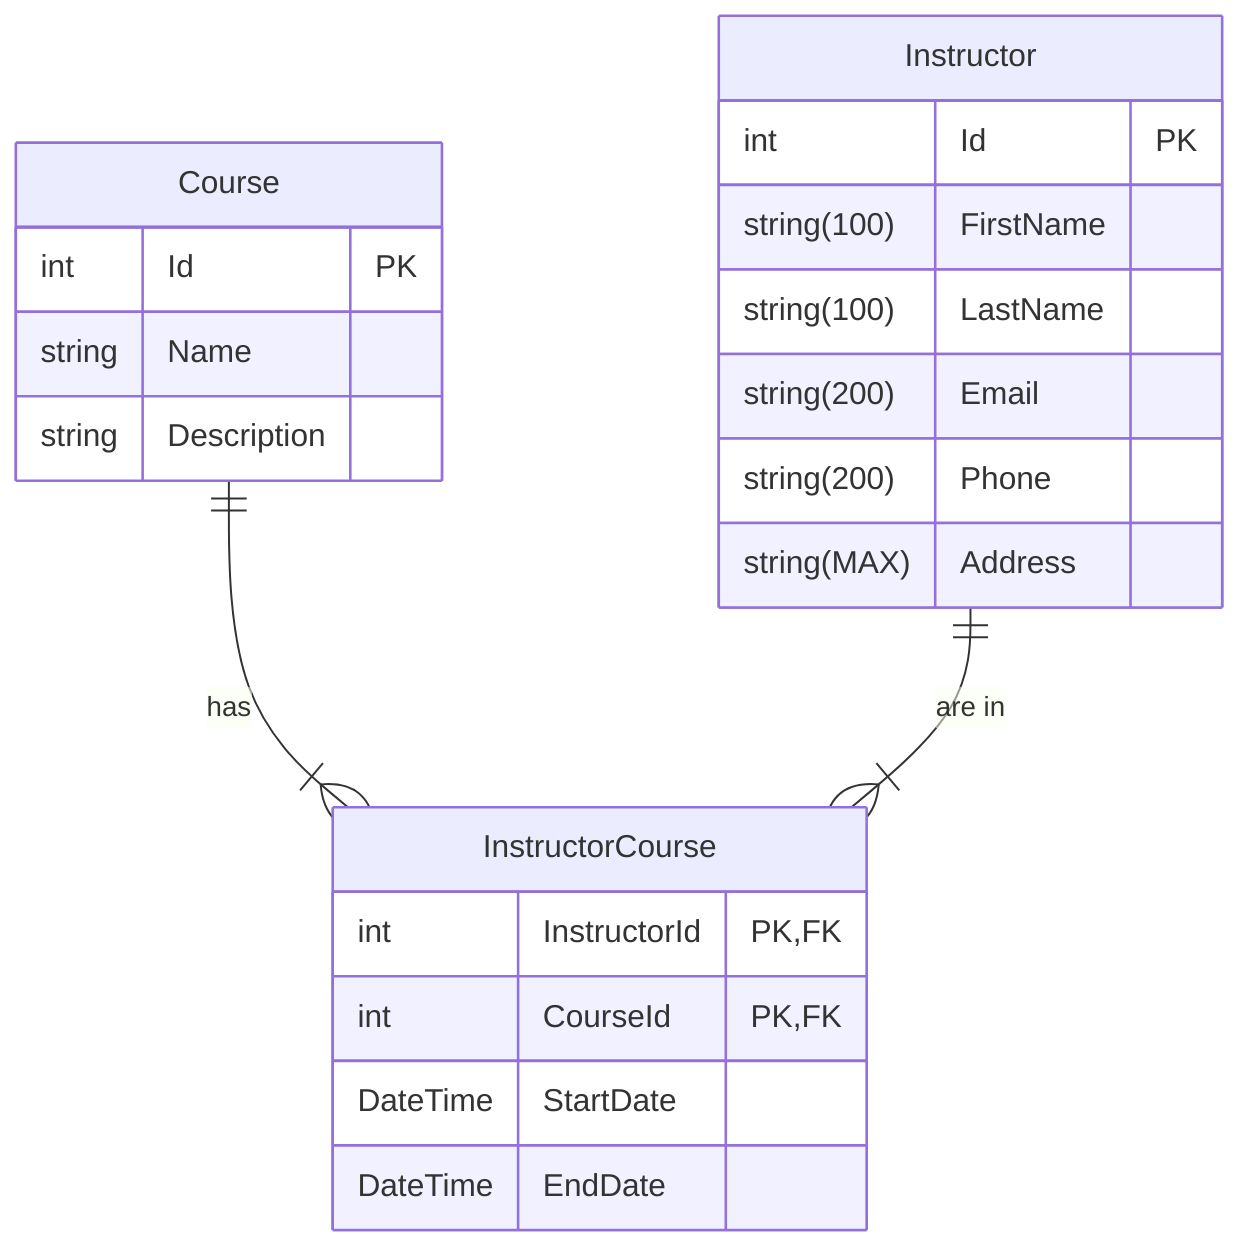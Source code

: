 erDiagram
    Course ||--|{ InstructorCourse : "has"
    Instructor ||--|{ InstructorCourse : "are in"

    Course {
        int Id PK
        string Name 
        string Description 
    }

    Instructor {
        int Id PK
        string(100) FirstName
        string(100) LastName
        string(200) Email
        string(200) Phone
        string(MAX) Address
    }

    InstructorCourse {
        int InstructorId PK,FK
        int CourseId PK,FK
        DateTime StartDate
        DateTime EndDate
    }